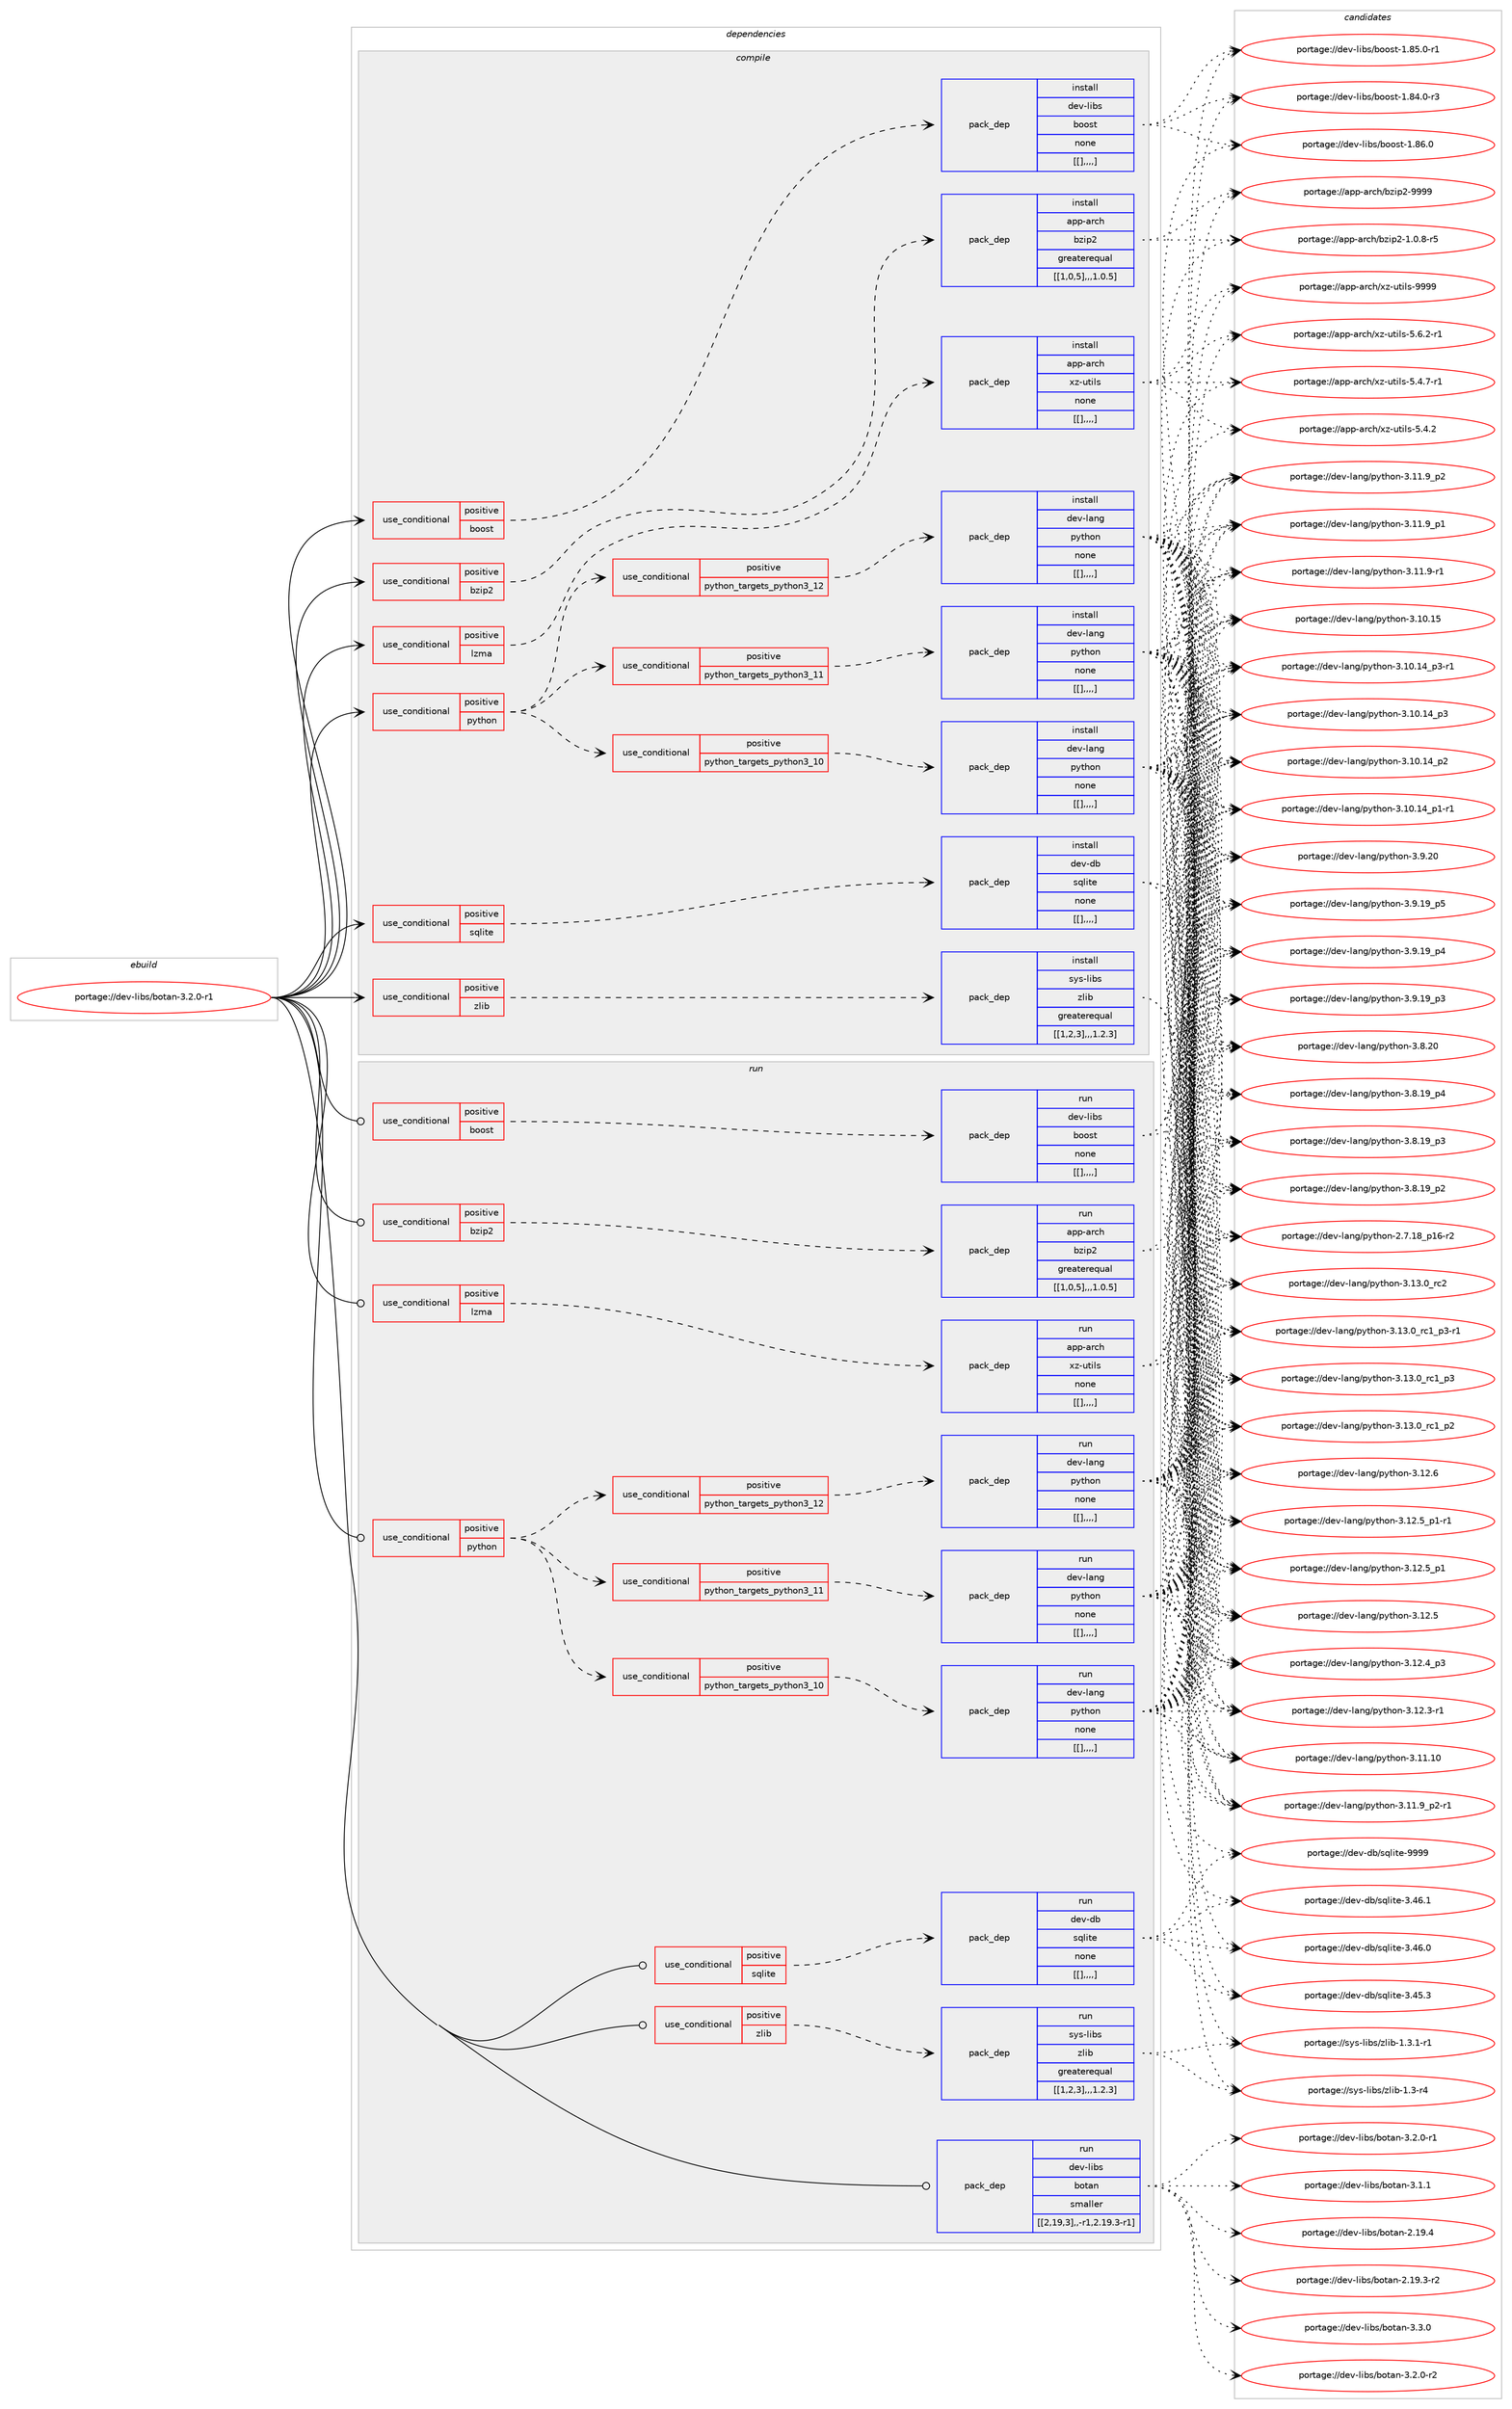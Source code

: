 digraph prolog {

# *************
# Graph options
# *************

newrank=true;
concentrate=true;
compound=true;
graph [rankdir=LR,fontname=Helvetica,fontsize=10,ranksep=1.5];#, ranksep=2.5, nodesep=0.2];
edge  [arrowhead=vee];
node  [fontname=Helvetica,fontsize=10];

# **********
# The ebuild
# **********

subgraph cluster_leftcol {
color=gray;
label=<<i>ebuild</i>>;
id [label="portage://dev-libs/botan-3.2.0-r1", color=red, width=4, href="../dev-libs/botan-3.2.0-r1.svg"];
}

# ****************
# The dependencies
# ****************

subgraph cluster_midcol {
color=gray;
label=<<i>dependencies</i>>;
subgraph cluster_compile {
fillcolor="#eeeeee";
style=filled;
label=<<i>compile</i>>;
subgraph cond26205 {
dependency107376 [label=<<TABLE BORDER="0" CELLBORDER="1" CELLSPACING="0" CELLPADDING="4"><TR><TD ROWSPAN="3" CELLPADDING="10">use_conditional</TD></TR><TR><TD>positive</TD></TR><TR><TD>boost</TD></TR></TABLE>>, shape=none, color=red];
subgraph pack80050 {
dependency107377 [label=<<TABLE BORDER="0" CELLBORDER="1" CELLSPACING="0" CELLPADDING="4" WIDTH="220"><TR><TD ROWSPAN="6" CELLPADDING="30">pack_dep</TD></TR><TR><TD WIDTH="110">install</TD></TR><TR><TD>dev-libs</TD></TR><TR><TD>boost</TD></TR><TR><TD>none</TD></TR><TR><TD>[[],,,,]</TD></TR></TABLE>>, shape=none, color=blue];
}
dependency107376:e -> dependency107377:w [weight=20,style="dashed",arrowhead="vee"];
}
id:e -> dependency107376:w [weight=20,style="solid",arrowhead="vee"];
subgraph cond26206 {
dependency107378 [label=<<TABLE BORDER="0" CELLBORDER="1" CELLSPACING="0" CELLPADDING="4"><TR><TD ROWSPAN="3" CELLPADDING="10">use_conditional</TD></TR><TR><TD>positive</TD></TR><TR><TD>bzip2</TD></TR></TABLE>>, shape=none, color=red];
subgraph pack80051 {
dependency107379 [label=<<TABLE BORDER="0" CELLBORDER="1" CELLSPACING="0" CELLPADDING="4" WIDTH="220"><TR><TD ROWSPAN="6" CELLPADDING="30">pack_dep</TD></TR><TR><TD WIDTH="110">install</TD></TR><TR><TD>app-arch</TD></TR><TR><TD>bzip2</TD></TR><TR><TD>greaterequal</TD></TR><TR><TD>[[1,0,5],,,1.0.5]</TD></TR></TABLE>>, shape=none, color=blue];
}
dependency107378:e -> dependency107379:w [weight=20,style="dashed",arrowhead="vee"];
}
id:e -> dependency107378:w [weight=20,style="solid",arrowhead="vee"];
subgraph cond26207 {
dependency107380 [label=<<TABLE BORDER="0" CELLBORDER="1" CELLSPACING="0" CELLPADDING="4"><TR><TD ROWSPAN="3" CELLPADDING="10">use_conditional</TD></TR><TR><TD>positive</TD></TR><TR><TD>lzma</TD></TR></TABLE>>, shape=none, color=red];
subgraph pack80052 {
dependency107381 [label=<<TABLE BORDER="0" CELLBORDER="1" CELLSPACING="0" CELLPADDING="4" WIDTH="220"><TR><TD ROWSPAN="6" CELLPADDING="30">pack_dep</TD></TR><TR><TD WIDTH="110">install</TD></TR><TR><TD>app-arch</TD></TR><TR><TD>xz-utils</TD></TR><TR><TD>none</TD></TR><TR><TD>[[],,,,]</TD></TR></TABLE>>, shape=none, color=blue];
}
dependency107380:e -> dependency107381:w [weight=20,style="dashed",arrowhead="vee"];
}
id:e -> dependency107380:w [weight=20,style="solid",arrowhead="vee"];
subgraph cond26208 {
dependency107382 [label=<<TABLE BORDER="0" CELLBORDER="1" CELLSPACING="0" CELLPADDING="4"><TR><TD ROWSPAN="3" CELLPADDING="10">use_conditional</TD></TR><TR><TD>positive</TD></TR><TR><TD>python</TD></TR></TABLE>>, shape=none, color=red];
subgraph cond26209 {
dependency107383 [label=<<TABLE BORDER="0" CELLBORDER="1" CELLSPACING="0" CELLPADDING="4"><TR><TD ROWSPAN="3" CELLPADDING="10">use_conditional</TD></TR><TR><TD>positive</TD></TR><TR><TD>python_targets_python3_10</TD></TR></TABLE>>, shape=none, color=red];
subgraph pack80053 {
dependency107384 [label=<<TABLE BORDER="0" CELLBORDER="1" CELLSPACING="0" CELLPADDING="4" WIDTH="220"><TR><TD ROWSPAN="6" CELLPADDING="30">pack_dep</TD></TR><TR><TD WIDTH="110">install</TD></TR><TR><TD>dev-lang</TD></TR><TR><TD>python</TD></TR><TR><TD>none</TD></TR><TR><TD>[[],,,,]</TD></TR></TABLE>>, shape=none, color=blue];
}
dependency107383:e -> dependency107384:w [weight=20,style="dashed",arrowhead="vee"];
}
dependency107382:e -> dependency107383:w [weight=20,style="dashed",arrowhead="vee"];
subgraph cond26210 {
dependency107385 [label=<<TABLE BORDER="0" CELLBORDER="1" CELLSPACING="0" CELLPADDING="4"><TR><TD ROWSPAN="3" CELLPADDING="10">use_conditional</TD></TR><TR><TD>positive</TD></TR><TR><TD>python_targets_python3_11</TD></TR></TABLE>>, shape=none, color=red];
subgraph pack80054 {
dependency107386 [label=<<TABLE BORDER="0" CELLBORDER="1" CELLSPACING="0" CELLPADDING="4" WIDTH="220"><TR><TD ROWSPAN="6" CELLPADDING="30">pack_dep</TD></TR><TR><TD WIDTH="110">install</TD></TR><TR><TD>dev-lang</TD></TR><TR><TD>python</TD></TR><TR><TD>none</TD></TR><TR><TD>[[],,,,]</TD></TR></TABLE>>, shape=none, color=blue];
}
dependency107385:e -> dependency107386:w [weight=20,style="dashed",arrowhead="vee"];
}
dependency107382:e -> dependency107385:w [weight=20,style="dashed",arrowhead="vee"];
subgraph cond26211 {
dependency107387 [label=<<TABLE BORDER="0" CELLBORDER="1" CELLSPACING="0" CELLPADDING="4"><TR><TD ROWSPAN="3" CELLPADDING="10">use_conditional</TD></TR><TR><TD>positive</TD></TR><TR><TD>python_targets_python3_12</TD></TR></TABLE>>, shape=none, color=red];
subgraph pack80055 {
dependency107388 [label=<<TABLE BORDER="0" CELLBORDER="1" CELLSPACING="0" CELLPADDING="4" WIDTH="220"><TR><TD ROWSPAN="6" CELLPADDING="30">pack_dep</TD></TR><TR><TD WIDTH="110">install</TD></TR><TR><TD>dev-lang</TD></TR><TR><TD>python</TD></TR><TR><TD>none</TD></TR><TR><TD>[[],,,,]</TD></TR></TABLE>>, shape=none, color=blue];
}
dependency107387:e -> dependency107388:w [weight=20,style="dashed",arrowhead="vee"];
}
dependency107382:e -> dependency107387:w [weight=20,style="dashed",arrowhead="vee"];
}
id:e -> dependency107382:w [weight=20,style="solid",arrowhead="vee"];
subgraph cond26212 {
dependency107389 [label=<<TABLE BORDER="0" CELLBORDER="1" CELLSPACING="0" CELLPADDING="4"><TR><TD ROWSPAN="3" CELLPADDING="10">use_conditional</TD></TR><TR><TD>positive</TD></TR><TR><TD>sqlite</TD></TR></TABLE>>, shape=none, color=red];
subgraph pack80056 {
dependency107390 [label=<<TABLE BORDER="0" CELLBORDER="1" CELLSPACING="0" CELLPADDING="4" WIDTH="220"><TR><TD ROWSPAN="6" CELLPADDING="30">pack_dep</TD></TR><TR><TD WIDTH="110">install</TD></TR><TR><TD>dev-db</TD></TR><TR><TD>sqlite</TD></TR><TR><TD>none</TD></TR><TR><TD>[[],,,,]</TD></TR></TABLE>>, shape=none, color=blue];
}
dependency107389:e -> dependency107390:w [weight=20,style="dashed",arrowhead="vee"];
}
id:e -> dependency107389:w [weight=20,style="solid",arrowhead="vee"];
subgraph cond26213 {
dependency107391 [label=<<TABLE BORDER="0" CELLBORDER="1" CELLSPACING="0" CELLPADDING="4"><TR><TD ROWSPAN="3" CELLPADDING="10">use_conditional</TD></TR><TR><TD>positive</TD></TR><TR><TD>zlib</TD></TR></TABLE>>, shape=none, color=red];
subgraph pack80057 {
dependency107392 [label=<<TABLE BORDER="0" CELLBORDER="1" CELLSPACING="0" CELLPADDING="4" WIDTH="220"><TR><TD ROWSPAN="6" CELLPADDING="30">pack_dep</TD></TR><TR><TD WIDTH="110">install</TD></TR><TR><TD>sys-libs</TD></TR><TR><TD>zlib</TD></TR><TR><TD>greaterequal</TD></TR><TR><TD>[[1,2,3],,,1.2.3]</TD></TR></TABLE>>, shape=none, color=blue];
}
dependency107391:e -> dependency107392:w [weight=20,style="dashed",arrowhead="vee"];
}
id:e -> dependency107391:w [weight=20,style="solid",arrowhead="vee"];
}
subgraph cluster_compileandrun {
fillcolor="#eeeeee";
style=filled;
label=<<i>compile and run</i>>;
}
subgraph cluster_run {
fillcolor="#eeeeee";
style=filled;
label=<<i>run</i>>;
subgraph cond26214 {
dependency107393 [label=<<TABLE BORDER="0" CELLBORDER="1" CELLSPACING="0" CELLPADDING="4"><TR><TD ROWSPAN="3" CELLPADDING="10">use_conditional</TD></TR><TR><TD>positive</TD></TR><TR><TD>boost</TD></TR></TABLE>>, shape=none, color=red];
subgraph pack80058 {
dependency107394 [label=<<TABLE BORDER="0" CELLBORDER="1" CELLSPACING="0" CELLPADDING="4" WIDTH="220"><TR><TD ROWSPAN="6" CELLPADDING="30">pack_dep</TD></TR><TR><TD WIDTH="110">run</TD></TR><TR><TD>dev-libs</TD></TR><TR><TD>boost</TD></TR><TR><TD>none</TD></TR><TR><TD>[[],,,,]</TD></TR></TABLE>>, shape=none, color=blue];
}
dependency107393:e -> dependency107394:w [weight=20,style="dashed",arrowhead="vee"];
}
id:e -> dependency107393:w [weight=20,style="solid",arrowhead="odot"];
subgraph cond26215 {
dependency107395 [label=<<TABLE BORDER="0" CELLBORDER="1" CELLSPACING="0" CELLPADDING="4"><TR><TD ROWSPAN="3" CELLPADDING="10">use_conditional</TD></TR><TR><TD>positive</TD></TR><TR><TD>bzip2</TD></TR></TABLE>>, shape=none, color=red];
subgraph pack80059 {
dependency107396 [label=<<TABLE BORDER="0" CELLBORDER="1" CELLSPACING="0" CELLPADDING="4" WIDTH="220"><TR><TD ROWSPAN="6" CELLPADDING="30">pack_dep</TD></TR><TR><TD WIDTH="110">run</TD></TR><TR><TD>app-arch</TD></TR><TR><TD>bzip2</TD></TR><TR><TD>greaterequal</TD></TR><TR><TD>[[1,0,5],,,1.0.5]</TD></TR></TABLE>>, shape=none, color=blue];
}
dependency107395:e -> dependency107396:w [weight=20,style="dashed",arrowhead="vee"];
}
id:e -> dependency107395:w [weight=20,style="solid",arrowhead="odot"];
subgraph cond26216 {
dependency107397 [label=<<TABLE BORDER="0" CELLBORDER="1" CELLSPACING="0" CELLPADDING="4"><TR><TD ROWSPAN="3" CELLPADDING="10">use_conditional</TD></TR><TR><TD>positive</TD></TR><TR><TD>lzma</TD></TR></TABLE>>, shape=none, color=red];
subgraph pack80060 {
dependency107398 [label=<<TABLE BORDER="0" CELLBORDER="1" CELLSPACING="0" CELLPADDING="4" WIDTH="220"><TR><TD ROWSPAN="6" CELLPADDING="30">pack_dep</TD></TR><TR><TD WIDTH="110">run</TD></TR><TR><TD>app-arch</TD></TR><TR><TD>xz-utils</TD></TR><TR><TD>none</TD></TR><TR><TD>[[],,,,]</TD></TR></TABLE>>, shape=none, color=blue];
}
dependency107397:e -> dependency107398:w [weight=20,style="dashed",arrowhead="vee"];
}
id:e -> dependency107397:w [weight=20,style="solid",arrowhead="odot"];
subgraph cond26217 {
dependency107399 [label=<<TABLE BORDER="0" CELLBORDER="1" CELLSPACING="0" CELLPADDING="4"><TR><TD ROWSPAN="3" CELLPADDING="10">use_conditional</TD></TR><TR><TD>positive</TD></TR><TR><TD>python</TD></TR></TABLE>>, shape=none, color=red];
subgraph cond26218 {
dependency107400 [label=<<TABLE BORDER="0" CELLBORDER="1" CELLSPACING="0" CELLPADDING="4"><TR><TD ROWSPAN="3" CELLPADDING="10">use_conditional</TD></TR><TR><TD>positive</TD></TR><TR><TD>python_targets_python3_10</TD></TR></TABLE>>, shape=none, color=red];
subgraph pack80061 {
dependency107401 [label=<<TABLE BORDER="0" CELLBORDER="1" CELLSPACING="0" CELLPADDING="4" WIDTH="220"><TR><TD ROWSPAN="6" CELLPADDING="30">pack_dep</TD></TR><TR><TD WIDTH="110">run</TD></TR><TR><TD>dev-lang</TD></TR><TR><TD>python</TD></TR><TR><TD>none</TD></TR><TR><TD>[[],,,,]</TD></TR></TABLE>>, shape=none, color=blue];
}
dependency107400:e -> dependency107401:w [weight=20,style="dashed",arrowhead="vee"];
}
dependency107399:e -> dependency107400:w [weight=20,style="dashed",arrowhead="vee"];
subgraph cond26219 {
dependency107402 [label=<<TABLE BORDER="0" CELLBORDER="1" CELLSPACING="0" CELLPADDING="4"><TR><TD ROWSPAN="3" CELLPADDING="10">use_conditional</TD></TR><TR><TD>positive</TD></TR><TR><TD>python_targets_python3_11</TD></TR></TABLE>>, shape=none, color=red];
subgraph pack80062 {
dependency107403 [label=<<TABLE BORDER="0" CELLBORDER="1" CELLSPACING="0" CELLPADDING="4" WIDTH="220"><TR><TD ROWSPAN="6" CELLPADDING="30">pack_dep</TD></TR><TR><TD WIDTH="110">run</TD></TR><TR><TD>dev-lang</TD></TR><TR><TD>python</TD></TR><TR><TD>none</TD></TR><TR><TD>[[],,,,]</TD></TR></TABLE>>, shape=none, color=blue];
}
dependency107402:e -> dependency107403:w [weight=20,style="dashed",arrowhead="vee"];
}
dependency107399:e -> dependency107402:w [weight=20,style="dashed",arrowhead="vee"];
subgraph cond26220 {
dependency107404 [label=<<TABLE BORDER="0" CELLBORDER="1" CELLSPACING="0" CELLPADDING="4"><TR><TD ROWSPAN="3" CELLPADDING="10">use_conditional</TD></TR><TR><TD>positive</TD></TR><TR><TD>python_targets_python3_12</TD></TR></TABLE>>, shape=none, color=red];
subgraph pack80063 {
dependency107405 [label=<<TABLE BORDER="0" CELLBORDER="1" CELLSPACING="0" CELLPADDING="4" WIDTH="220"><TR><TD ROWSPAN="6" CELLPADDING="30">pack_dep</TD></TR><TR><TD WIDTH="110">run</TD></TR><TR><TD>dev-lang</TD></TR><TR><TD>python</TD></TR><TR><TD>none</TD></TR><TR><TD>[[],,,,]</TD></TR></TABLE>>, shape=none, color=blue];
}
dependency107404:e -> dependency107405:w [weight=20,style="dashed",arrowhead="vee"];
}
dependency107399:e -> dependency107404:w [weight=20,style="dashed",arrowhead="vee"];
}
id:e -> dependency107399:w [weight=20,style="solid",arrowhead="odot"];
subgraph cond26221 {
dependency107406 [label=<<TABLE BORDER="0" CELLBORDER="1" CELLSPACING="0" CELLPADDING="4"><TR><TD ROWSPAN="3" CELLPADDING="10">use_conditional</TD></TR><TR><TD>positive</TD></TR><TR><TD>sqlite</TD></TR></TABLE>>, shape=none, color=red];
subgraph pack80064 {
dependency107407 [label=<<TABLE BORDER="0" CELLBORDER="1" CELLSPACING="0" CELLPADDING="4" WIDTH="220"><TR><TD ROWSPAN="6" CELLPADDING="30">pack_dep</TD></TR><TR><TD WIDTH="110">run</TD></TR><TR><TD>dev-db</TD></TR><TR><TD>sqlite</TD></TR><TR><TD>none</TD></TR><TR><TD>[[],,,,]</TD></TR></TABLE>>, shape=none, color=blue];
}
dependency107406:e -> dependency107407:w [weight=20,style="dashed",arrowhead="vee"];
}
id:e -> dependency107406:w [weight=20,style="solid",arrowhead="odot"];
subgraph cond26222 {
dependency107408 [label=<<TABLE BORDER="0" CELLBORDER="1" CELLSPACING="0" CELLPADDING="4"><TR><TD ROWSPAN="3" CELLPADDING="10">use_conditional</TD></TR><TR><TD>positive</TD></TR><TR><TD>zlib</TD></TR></TABLE>>, shape=none, color=red];
subgraph pack80065 {
dependency107409 [label=<<TABLE BORDER="0" CELLBORDER="1" CELLSPACING="0" CELLPADDING="4" WIDTH="220"><TR><TD ROWSPAN="6" CELLPADDING="30">pack_dep</TD></TR><TR><TD WIDTH="110">run</TD></TR><TR><TD>sys-libs</TD></TR><TR><TD>zlib</TD></TR><TR><TD>greaterequal</TD></TR><TR><TD>[[1,2,3],,,1.2.3]</TD></TR></TABLE>>, shape=none, color=blue];
}
dependency107408:e -> dependency107409:w [weight=20,style="dashed",arrowhead="vee"];
}
id:e -> dependency107408:w [weight=20,style="solid",arrowhead="odot"];
subgraph pack80066 {
dependency107410 [label=<<TABLE BORDER="0" CELLBORDER="1" CELLSPACING="0" CELLPADDING="4" WIDTH="220"><TR><TD ROWSPAN="6" CELLPADDING="30">pack_dep</TD></TR><TR><TD WIDTH="110">run</TD></TR><TR><TD>dev-libs</TD></TR><TR><TD>botan</TD></TR><TR><TD>smaller</TD></TR><TR><TD>[[2,19,3],,-r1,2.19.3-r1]</TD></TR></TABLE>>, shape=none, color=blue];
}
id:e -> dependency107410:w [weight=20,style="solid",arrowhead="odot"];
}
}

# **************
# The candidates
# **************

subgraph cluster_choices {
rank=same;
color=gray;
label=<<i>candidates</i>>;

subgraph choice80050 {
color=black;
nodesep=1;
choice1001011184510810598115479811111111511645494656544648 [label="portage://dev-libs/boost-1.86.0", color=red, width=4,href="../dev-libs/boost-1.86.0.svg"];
choice10010111845108105981154798111111115116454946565346484511449 [label="portage://dev-libs/boost-1.85.0-r1", color=red, width=4,href="../dev-libs/boost-1.85.0-r1.svg"];
choice10010111845108105981154798111111115116454946565246484511451 [label="portage://dev-libs/boost-1.84.0-r3", color=red, width=4,href="../dev-libs/boost-1.84.0-r3.svg"];
dependency107377:e -> choice1001011184510810598115479811111111511645494656544648:w [style=dotted,weight="100"];
dependency107377:e -> choice10010111845108105981154798111111115116454946565346484511449:w [style=dotted,weight="100"];
dependency107377:e -> choice10010111845108105981154798111111115116454946565246484511451:w [style=dotted,weight="100"];
}
subgraph choice80051 {
color=black;
nodesep=1;
choice971121124597114991044798122105112504557575757 [label="portage://app-arch/bzip2-9999", color=red, width=4,href="../app-arch/bzip2-9999.svg"];
choice971121124597114991044798122105112504549464846564511453 [label="portage://app-arch/bzip2-1.0.8-r5", color=red, width=4,href="../app-arch/bzip2-1.0.8-r5.svg"];
dependency107379:e -> choice971121124597114991044798122105112504557575757:w [style=dotted,weight="100"];
dependency107379:e -> choice971121124597114991044798122105112504549464846564511453:w [style=dotted,weight="100"];
}
subgraph choice80052 {
color=black;
nodesep=1;
choice9711211245971149910447120122451171161051081154557575757 [label="portage://app-arch/xz-utils-9999", color=red, width=4,href="../app-arch/xz-utils-9999.svg"];
choice9711211245971149910447120122451171161051081154553465446504511449 [label="portage://app-arch/xz-utils-5.6.2-r1", color=red, width=4,href="../app-arch/xz-utils-5.6.2-r1.svg"];
choice9711211245971149910447120122451171161051081154553465246554511449 [label="portage://app-arch/xz-utils-5.4.7-r1", color=red, width=4,href="../app-arch/xz-utils-5.4.7-r1.svg"];
choice971121124597114991044712012245117116105108115455346524650 [label="portage://app-arch/xz-utils-5.4.2", color=red, width=4,href="../app-arch/xz-utils-5.4.2.svg"];
dependency107381:e -> choice9711211245971149910447120122451171161051081154557575757:w [style=dotted,weight="100"];
dependency107381:e -> choice9711211245971149910447120122451171161051081154553465446504511449:w [style=dotted,weight="100"];
dependency107381:e -> choice9711211245971149910447120122451171161051081154553465246554511449:w [style=dotted,weight="100"];
dependency107381:e -> choice971121124597114991044712012245117116105108115455346524650:w [style=dotted,weight="100"];
}
subgraph choice80053 {
color=black;
nodesep=1;
choice10010111845108971101034711212111610411111045514649514648951149950 [label="portage://dev-lang/python-3.13.0_rc2", color=red, width=4,href="../dev-lang/python-3.13.0_rc2.svg"];
choice1001011184510897110103471121211161041111104551464951464895114994995112514511449 [label="portage://dev-lang/python-3.13.0_rc1_p3-r1", color=red, width=4,href="../dev-lang/python-3.13.0_rc1_p3-r1.svg"];
choice100101118451089711010347112121116104111110455146495146489511499499511251 [label="portage://dev-lang/python-3.13.0_rc1_p3", color=red, width=4,href="../dev-lang/python-3.13.0_rc1_p3.svg"];
choice100101118451089711010347112121116104111110455146495146489511499499511250 [label="portage://dev-lang/python-3.13.0_rc1_p2", color=red, width=4,href="../dev-lang/python-3.13.0_rc1_p2.svg"];
choice10010111845108971101034711212111610411111045514649504654 [label="portage://dev-lang/python-3.12.6", color=red, width=4,href="../dev-lang/python-3.12.6.svg"];
choice1001011184510897110103471121211161041111104551464950465395112494511449 [label="portage://dev-lang/python-3.12.5_p1-r1", color=red, width=4,href="../dev-lang/python-3.12.5_p1-r1.svg"];
choice100101118451089711010347112121116104111110455146495046539511249 [label="portage://dev-lang/python-3.12.5_p1", color=red, width=4,href="../dev-lang/python-3.12.5_p1.svg"];
choice10010111845108971101034711212111610411111045514649504653 [label="portage://dev-lang/python-3.12.5", color=red, width=4,href="../dev-lang/python-3.12.5.svg"];
choice100101118451089711010347112121116104111110455146495046529511251 [label="portage://dev-lang/python-3.12.4_p3", color=red, width=4,href="../dev-lang/python-3.12.4_p3.svg"];
choice100101118451089711010347112121116104111110455146495046514511449 [label="portage://dev-lang/python-3.12.3-r1", color=red, width=4,href="../dev-lang/python-3.12.3-r1.svg"];
choice1001011184510897110103471121211161041111104551464949464948 [label="portage://dev-lang/python-3.11.10", color=red, width=4,href="../dev-lang/python-3.11.10.svg"];
choice1001011184510897110103471121211161041111104551464949465795112504511449 [label="portage://dev-lang/python-3.11.9_p2-r1", color=red, width=4,href="../dev-lang/python-3.11.9_p2-r1.svg"];
choice100101118451089711010347112121116104111110455146494946579511250 [label="portage://dev-lang/python-3.11.9_p2", color=red, width=4,href="../dev-lang/python-3.11.9_p2.svg"];
choice100101118451089711010347112121116104111110455146494946579511249 [label="portage://dev-lang/python-3.11.9_p1", color=red, width=4,href="../dev-lang/python-3.11.9_p1.svg"];
choice100101118451089711010347112121116104111110455146494946574511449 [label="portage://dev-lang/python-3.11.9-r1", color=red, width=4,href="../dev-lang/python-3.11.9-r1.svg"];
choice1001011184510897110103471121211161041111104551464948464953 [label="portage://dev-lang/python-3.10.15", color=red, width=4,href="../dev-lang/python-3.10.15.svg"];
choice100101118451089711010347112121116104111110455146494846495295112514511449 [label="portage://dev-lang/python-3.10.14_p3-r1", color=red, width=4,href="../dev-lang/python-3.10.14_p3-r1.svg"];
choice10010111845108971101034711212111610411111045514649484649529511251 [label="portage://dev-lang/python-3.10.14_p3", color=red, width=4,href="../dev-lang/python-3.10.14_p3.svg"];
choice10010111845108971101034711212111610411111045514649484649529511250 [label="portage://dev-lang/python-3.10.14_p2", color=red, width=4,href="../dev-lang/python-3.10.14_p2.svg"];
choice100101118451089711010347112121116104111110455146494846495295112494511449 [label="portage://dev-lang/python-3.10.14_p1-r1", color=red, width=4,href="../dev-lang/python-3.10.14_p1-r1.svg"];
choice10010111845108971101034711212111610411111045514657465048 [label="portage://dev-lang/python-3.9.20", color=red, width=4,href="../dev-lang/python-3.9.20.svg"];
choice100101118451089711010347112121116104111110455146574649579511253 [label="portage://dev-lang/python-3.9.19_p5", color=red, width=4,href="../dev-lang/python-3.9.19_p5.svg"];
choice100101118451089711010347112121116104111110455146574649579511252 [label="portage://dev-lang/python-3.9.19_p4", color=red, width=4,href="../dev-lang/python-3.9.19_p4.svg"];
choice100101118451089711010347112121116104111110455146574649579511251 [label="portage://dev-lang/python-3.9.19_p3", color=red, width=4,href="../dev-lang/python-3.9.19_p3.svg"];
choice10010111845108971101034711212111610411111045514656465048 [label="portage://dev-lang/python-3.8.20", color=red, width=4,href="../dev-lang/python-3.8.20.svg"];
choice100101118451089711010347112121116104111110455146564649579511252 [label="portage://dev-lang/python-3.8.19_p4", color=red, width=4,href="../dev-lang/python-3.8.19_p4.svg"];
choice100101118451089711010347112121116104111110455146564649579511251 [label="portage://dev-lang/python-3.8.19_p3", color=red, width=4,href="../dev-lang/python-3.8.19_p3.svg"];
choice100101118451089711010347112121116104111110455146564649579511250 [label="portage://dev-lang/python-3.8.19_p2", color=red, width=4,href="../dev-lang/python-3.8.19_p2.svg"];
choice100101118451089711010347112121116104111110455046554649569511249544511450 [label="portage://dev-lang/python-2.7.18_p16-r2", color=red, width=4,href="../dev-lang/python-2.7.18_p16-r2.svg"];
dependency107384:e -> choice10010111845108971101034711212111610411111045514649514648951149950:w [style=dotted,weight="100"];
dependency107384:e -> choice1001011184510897110103471121211161041111104551464951464895114994995112514511449:w [style=dotted,weight="100"];
dependency107384:e -> choice100101118451089711010347112121116104111110455146495146489511499499511251:w [style=dotted,weight="100"];
dependency107384:e -> choice100101118451089711010347112121116104111110455146495146489511499499511250:w [style=dotted,weight="100"];
dependency107384:e -> choice10010111845108971101034711212111610411111045514649504654:w [style=dotted,weight="100"];
dependency107384:e -> choice1001011184510897110103471121211161041111104551464950465395112494511449:w [style=dotted,weight="100"];
dependency107384:e -> choice100101118451089711010347112121116104111110455146495046539511249:w [style=dotted,weight="100"];
dependency107384:e -> choice10010111845108971101034711212111610411111045514649504653:w [style=dotted,weight="100"];
dependency107384:e -> choice100101118451089711010347112121116104111110455146495046529511251:w [style=dotted,weight="100"];
dependency107384:e -> choice100101118451089711010347112121116104111110455146495046514511449:w [style=dotted,weight="100"];
dependency107384:e -> choice1001011184510897110103471121211161041111104551464949464948:w [style=dotted,weight="100"];
dependency107384:e -> choice1001011184510897110103471121211161041111104551464949465795112504511449:w [style=dotted,weight="100"];
dependency107384:e -> choice100101118451089711010347112121116104111110455146494946579511250:w [style=dotted,weight="100"];
dependency107384:e -> choice100101118451089711010347112121116104111110455146494946579511249:w [style=dotted,weight="100"];
dependency107384:e -> choice100101118451089711010347112121116104111110455146494946574511449:w [style=dotted,weight="100"];
dependency107384:e -> choice1001011184510897110103471121211161041111104551464948464953:w [style=dotted,weight="100"];
dependency107384:e -> choice100101118451089711010347112121116104111110455146494846495295112514511449:w [style=dotted,weight="100"];
dependency107384:e -> choice10010111845108971101034711212111610411111045514649484649529511251:w [style=dotted,weight="100"];
dependency107384:e -> choice10010111845108971101034711212111610411111045514649484649529511250:w [style=dotted,weight="100"];
dependency107384:e -> choice100101118451089711010347112121116104111110455146494846495295112494511449:w [style=dotted,weight="100"];
dependency107384:e -> choice10010111845108971101034711212111610411111045514657465048:w [style=dotted,weight="100"];
dependency107384:e -> choice100101118451089711010347112121116104111110455146574649579511253:w [style=dotted,weight="100"];
dependency107384:e -> choice100101118451089711010347112121116104111110455146574649579511252:w [style=dotted,weight="100"];
dependency107384:e -> choice100101118451089711010347112121116104111110455146574649579511251:w [style=dotted,weight="100"];
dependency107384:e -> choice10010111845108971101034711212111610411111045514656465048:w [style=dotted,weight="100"];
dependency107384:e -> choice100101118451089711010347112121116104111110455146564649579511252:w [style=dotted,weight="100"];
dependency107384:e -> choice100101118451089711010347112121116104111110455146564649579511251:w [style=dotted,weight="100"];
dependency107384:e -> choice100101118451089711010347112121116104111110455146564649579511250:w [style=dotted,weight="100"];
dependency107384:e -> choice100101118451089711010347112121116104111110455046554649569511249544511450:w [style=dotted,weight="100"];
}
subgraph choice80054 {
color=black;
nodesep=1;
choice10010111845108971101034711212111610411111045514649514648951149950 [label="portage://dev-lang/python-3.13.0_rc2", color=red, width=4,href="../dev-lang/python-3.13.0_rc2.svg"];
choice1001011184510897110103471121211161041111104551464951464895114994995112514511449 [label="portage://dev-lang/python-3.13.0_rc1_p3-r1", color=red, width=4,href="../dev-lang/python-3.13.0_rc1_p3-r1.svg"];
choice100101118451089711010347112121116104111110455146495146489511499499511251 [label="portage://dev-lang/python-3.13.0_rc1_p3", color=red, width=4,href="../dev-lang/python-3.13.0_rc1_p3.svg"];
choice100101118451089711010347112121116104111110455146495146489511499499511250 [label="portage://dev-lang/python-3.13.0_rc1_p2", color=red, width=4,href="../dev-lang/python-3.13.0_rc1_p2.svg"];
choice10010111845108971101034711212111610411111045514649504654 [label="portage://dev-lang/python-3.12.6", color=red, width=4,href="../dev-lang/python-3.12.6.svg"];
choice1001011184510897110103471121211161041111104551464950465395112494511449 [label="portage://dev-lang/python-3.12.5_p1-r1", color=red, width=4,href="../dev-lang/python-3.12.5_p1-r1.svg"];
choice100101118451089711010347112121116104111110455146495046539511249 [label="portage://dev-lang/python-3.12.5_p1", color=red, width=4,href="../dev-lang/python-3.12.5_p1.svg"];
choice10010111845108971101034711212111610411111045514649504653 [label="portage://dev-lang/python-3.12.5", color=red, width=4,href="../dev-lang/python-3.12.5.svg"];
choice100101118451089711010347112121116104111110455146495046529511251 [label="portage://dev-lang/python-3.12.4_p3", color=red, width=4,href="../dev-lang/python-3.12.4_p3.svg"];
choice100101118451089711010347112121116104111110455146495046514511449 [label="portage://dev-lang/python-3.12.3-r1", color=red, width=4,href="../dev-lang/python-3.12.3-r1.svg"];
choice1001011184510897110103471121211161041111104551464949464948 [label="portage://dev-lang/python-3.11.10", color=red, width=4,href="../dev-lang/python-3.11.10.svg"];
choice1001011184510897110103471121211161041111104551464949465795112504511449 [label="portage://dev-lang/python-3.11.9_p2-r1", color=red, width=4,href="../dev-lang/python-3.11.9_p2-r1.svg"];
choice100101118451089711010347112121116104111110455146494946579511250 [label="portage://dev-lang/python-3.11.9_p2", color=red, width=4,href="../dev-lang/python-3.11.9_p2.svg"];
choice100101118451089711010347112121116104111110455146494946579511249 [label="portage://dev-lang/python-3.11.9_p1", color=red, width=4,href="../dev-lang/python-3.11.9_p1.svg"];
choice100101118451089711010347112121116104111110455146494946574511449 [label="portage://dev-lang/python-3.11.9-r1", color=red, width=4,href="../dev-lang/python-3.11.9-r1.svg"];
choice1001011184510897110103471121211161041111104551464948464953 [label="portage://dev-lang/python-3.10.15", color=red, width=4,href="../dev-lang/python-3.10.15.svg"];
choice100101118451089711010347112121116104111110455146494846495295112514511449 [label="portage://dev-lang/python-3.10.14_p3-r1", color=red, width=4,href="../dev-lang/python-3.10.14_p3-r1.svg"];
choice10010111845108971101034711212111610411111045514649484649529511251 [label="portage://dev-lang/python-3.10.14_p3", color=red, width=4,href="../dev-lang/python-3.10.14_p3.svg"];
choice10010111845108971101034711212111610411111045514649484649529511250 [label="portage://dev-lang/python-3.10.14_p2", color=red, width=4,href="../dev-lang/python-3.10.14_p2.svg"];
choice100101118451089711010347112121116104111110455146494846495295112494511449 [label="portage://dev-lang/python-3.10.14_p1-r1", color=red, width=4,href="../dev-lang/python-3.10.14_p1-r1.svg"];
choice10010111845108971101034711212111610411111045514657465048 [label="portage://dev-lang/python-3.9.20", color=red, width=4,href="../dev-lang/python-3.9.20.svg"];
choice100101118451089711010347112121116104111110455146574649579511253 [label="portage://dev-lang/python-3.9.19_p5", color=red, width=4,href="../dev-lang/python-3.9.19_p5.svg"];
choice100101118451089711010347112121116104111110455146574649579511252 [label="portage://dev-lang/python-3.9.19_p4", color=red, width=4,href="../dev-lang/python-3.9.19_p4.svg"];
choice100101118451089711010347112121116104111110455146574649579511251 [label="portage://dev-lang/python-3.9.19_p3", color=red, width=4,href="../dev-lang/python-3.9.19_p3.svg"];
choice10010111845108971101034711212111610411111045514656465048 [label="portage://dev-lang/python-3.8.20", color=red, width=4,href="../dev-lang/python-3.8.20.svg"];
choice100101118451089711010347112121116104111110455146564649579511252 [label="portage://dev-lang/python-3.8.19_p4", color=red, width=4,href="../dev-lang/python-3.8.19_p4.svg"];
choice100101118451089711010347112121116104111110455146564649579511251 [label="portage://dev-lang/python-3.8.19_p3", color=red, width=4,href="../dev-lang/python-3.8.19_p3.svg"];
choice100101118451089711010347112121116104111110455146564649579511250 [label="portage://dev-lang/python-3.8.19_p2", color=red, width=4,href="../dev-lang/python-3.8.19_p2.svg"];
choice100101118451089711010347112121116104111110455046554649569511249544511450 [label="portage://dev-lang/python-2.7.18_p16-r2", color=red, width=4,href="../dev-lang/python-2.7.18_p16-r2.svg"];
dependency107386:e -> choice10010111845108971101034711212111610411111045514649514648951149950:w [style=dotted,weight="100"];
dependency107386:e -> choice1001011184510897110103471121211161041111104551464951464895114994995112514511449:w [style=dotted,weight="100"];
dependency107386:e -> choice100101118451089711010347112121116104111110455146495146489511499499511251:w [style=dotted,weight="100"];
dependency107386:e -> choice100101118451089711010347112121116104111110455146495146489511499499511250:w [style=dotted,weight="100"];
dependency107386:e -> choice10010111845108971101034711212111610411111045514649504654:w [style=dotted,weight="100"];
dependency107386:e -> choice1001011184510897110103471121211161041111104551464950465395112494511449:w [style=dotted,weight="100"];
dependency107386:e -> choice100101118451089711010347112121116104111110455146495046539511249:w [style=dotted,weight="100"];
dependency107386:e -> choice10010111845108971101034711212111610411111045514649504653:w [style=dotted,weight="100"];
dependency107386:e -> choice100101118451089711010347112121116104111110455146495046529511251:w [style=dotted,weight="100"];
dependency107386:e -> choice100101118451089711010347112121116104111110455146495046514511449:w [style=dotted,weight="100"];
dependency107386:e -> choice1001011184510897110103471121211161041111104551464949464948:w [style=dotted,weight="100"];
dependency107386:e -> choice1001011184510897110103471121211161041111104551464949465795112504511449:w [style=dotted,weight="100"];
dependency107386:e -> choice100101118451089711010347112121116104111110455146494946579511250:w [style=dotted,weight="100"];
dependency107386:e -> choice100101118451089711010347112121116104111110455146494946579511249:w [style=dotted,weight="100"];
dependency107386:e -> choice100101118451089711010347112121116104111110455146494946574511449:w [style=dotted,weight="100"];
dependency107386:e -> choice1001011184510897110103471121211161041111104551464948464953:w [style=dotted,weight="100"];
dependency107386:e -> choice100101118451089711010347112121116104111110455146494846495295112514511449:w [style=dotted,weight="100"];
dependency107386:e -> choice10010111845108971101034711212111610411111045514649484649529511251:w [style=dotted,weight="100"];
dependency107386:e -> choice10010111845108971101034711212111610411111045514649484649529511250:w [style=dotted,weight="100"];
dependency107386:e -> choice100101118451089711010347112121116104111110455146494846495295112494511449:w [style=dotted,weight="100"];
dependency107386:e -> choice10010111845108971101034711212111610411111045514657465048:w [style=dotted,weight="100"];
dependency107386:e -> choice100101118451089711010347112121116104111110455146574649579511253:w [style=dotted,weight="100"];
dependency107386:e -> choice100101118451089711010347112121116104111110455146574649579511252:w [style=dotted,weight="100"];
dependency107386:e -> choice100101118451089711010347112121116104111110455146574649579511251:w [style=dotted,weight="100"];
dependency107386:e -> choice10010111845108971101034711212111610411111045514656465048:w [style=dotted,weight="100"];
dependency107386:e -> choice100101118451089711010347112121116104111110455146564649579511252:w [style=dotted,weight="100"];
dependency107386:e -> choice100101118451089711010347112121116104111110455146564649579511251:w [style=dotted,weight="100"];
dependency107386:e -> choice100101118451089711010347112121116104111110455146564649579511250:w [style=dotted,weight="100"];
dependency107386:e -> choice100101118451089711010347112121116104111110455046554649569511249544511450:w [style=dotted,weight="100"];
}
subgraph choice80055 {
color=black;
nodesep=1;
choice10010111845108971101034711212111610411111045514649514648951149950 [label="portage://dev-lang/python-3.13.0_rc2", color=red, width=4,href="../dev-lang/python-3.13.0_rc2.svg"];
choice1001011184510897110103471121211161041111104551464951464895114994995112514511449 [label="portage://dev-lang/python-3.13.0_rc1_p3-r1", color=red, width=4,href="../dev-lang/python-3.13.0_rc1_p3-r1.svg"];
choice100101118451089711010347112121116104111110455146495146489511499499511251 [label="portage://dev-lang/python-3.13.0_rc1_p3", color=red, width=4,href="../dev-lang/python-3.13.0_rc1_p3.svg"];
choice100101118451089711010347112121116104111110455146495146489511499499511250 [label="portage://dev-lang/python-3.13.0_rc1_p2", color=red, width=4,href="../dev-lang/python-3.13.0_rc1_p2.svg"];
choice10010111845108971101034711212111610411111045514649504654 [label="portage://dev-lang/python-3.12.6", color=red, width=4,href="../dev-lang/python-3.12.6.svg"];
choice1001011184510897110103471121211161041111104551464950465395112494511449 [label="portage://dev-lang/python-3.12.5_p1-r1", color=red, width=4,href="../dev-lang/python-3.12.5_p1-r1.svg"];
choice100101118451089711010347112121116104111110455146495046539511249 [label="portage://dev-lang/python-3.12.5_p1", color=red, width=4,href="../dev-lang/python-3.12.5_p1.svg"];
choice10010111845108971101034711212111610411111045514649504653 [label="portage://dev-lang/python-3.12.5", color=red, width=4,href="../dev-lang/python-3.12.5.svg"];
choice100101118451089711010347112121116104111110455146495046529511251 [label="portage://dev-lang/python-3.12.4_p3", color=red, width=4,href="../dev-lang/python-3.12.4_p3.svg"];
choice100101118451089711010347112121116104111110455146495046514511449 [label="portage://dev-lang/python-3.12.3-r1", color=red, width=4,href="../dev-lang/python-3.12.3-r1.svg"];
choice1001011184510897110103471121211161041111104551464949464948 [label="portage://dev-lang/python-3.11.10", color=red, width=4,href="../dev-lang/python-3.11.10.svg"];
choice1001011184510897110103471121211161041111104551464949465795112504511449 [label="portage://dev-lang/python-3.11.9_p2-r1", color=red, width=4,href="../dev-lang/python-3.11.9_p2-r1.svg"];
choice100101118451089711010347112121116104111110455146494946579511250 [label="portage://dev-lang/python-3.11.9_p2", color=red, width=4,href="../dev-lang/python-3.11.9_p2.svg"];
choice100101118451089711010347112121116104111110455146494946579511249 [label="portage://dev-lang/python-3.11.9_p1", color=red, width=4,href="../dev-lang/python-3.11.9_p1.svg"];
choice100101118451089711010347112121116104111110455146494946574511449 [label="portage://dev-lang/python-3.11.9-r1", color=red, width=4,href="../dev-lang/python-3.11.9-r1.svg"];
choice1001011184510897110103471121211161041111104551464948464953 [label="portage://dev-lang/python-3.10.15", color=red, width=4,href="../dev-lang/python-3.10.15.svg"];
choice100101118451089711010347112121116104111110455146494846495295112514511449 [label="portage://dev-lang/python-3.10.14_p3-r1", color=red, width=4,href="../dev-lang/python-3.10.14_p3-r1.svg"];
choice10010111845108971101034711212111610411111045514649484649529511251 [label="portage://dev-lang/python-3.10.14_p3", color=red, width=4,href="../dev-lang/python-3.10.14_p3.svg"];
choice10010111845108971101034711212111610411111045514649484649529511250 [label="portage://dev-lang/python-3.10.14_p2", color=red, width=4,href="../dev-lang/python-3.10.14_p2.svg"];
choice100101118451089711010347112121116104111110455146494846495295112494511449 [label="portage://dev-lang/python-3.10.14_p1-r1", color=red, width=4,href="../dev-lang/python-3.10.14_p1-r1.svg"];
choice10010111845108971101034711212111610411111045514657465048 [label="portage://dev-lang/python-3.9.20", color=red, width=4,href="../dev-lang/python-3.9.20.svg"];
choice100101118451089711010347112121116104111110455146574649579511253 [label="portage://dev-lang/python-3.9.19_p5", color=red, width=4,href="../dev-lang/python-3.9.19_p5.svg"];
choice100101118451089711010347112121116104111110455146574649579511252 [label="portage://dev-lang/python-3.9.19_p4", color=red, width=4,href="../dev-lang/python-3.9.19_p4.svg"];
choice100101118451089711010347112121116104111110455146574649579511251 [label="portage://dev-lang/python-3.9.19_p3", color=red, width=4,href="../dev-lang/python-3.9.19_p3.svg"];
choice10010111845108971101034711212111610411111045514656465048 [label="portage://dev-lang/python-3.8.20", color=red, width=4,href="../dev-lang/python-3.8.20.svg"];
choice100101118451089711010347112121116104111110455146564649579511252 [label="portage://dev-lang/python-3.8.19_p4", color=red, width=4,href="../dev-lang/python-3.8.19_p4.svg"];
choice100101118451089711010347112121116104111110455146564649579511251 [label="portage://dev-lang/python-3.8.19_p3", color=red, width=4,href="../dev-lang/python-3.8.19_p3.svg"];
choice100101118451089711010347112121116104111110455146564649579511250 [label="portage://dev-lang/python-3.8.19_p2", color=red, width=4,href="../dev-lang/python-3.8.19_p2.svg"];
choice100101118451089711010347112121116104111110455046554649569511249544511450 [label="portage://dev-lang/python-2.7.18_p16-r2", color=red, width=4,href="../dev-lang/python-2.7.18_p16-r2.svg"];
dependency107388:e -> choice10010111845108971101034711212111610411111045514649514648951149950:w [style=dotted,weight="100"];
dependency107388:e -> choice1001011184510897110103471121211161041111104551464951464895114994995112514511449:w [style=dotted,weight="100"];
dependency107388:e -> choice100101118451089711010347112121116104111110455146495146489511499499511251:w [style=dotted,weight="100"];
dependency107388:e -> choice100101118451089711010347112121116104111110455146495146489511499499511250:w [style=dotted,weight="100"];
dependency107388:e -> choice10010111845108971101034711212111610411111045514649504654:w [style=dotted,weight="100"];
dependency107388:e -> choice1001011184510897110103471121211161041111104551464950465395112494511449:w [style=dotted,weight="100"];
dependency107388:e -> choice100101118451089711010347112121116104111110455146495046539511249:w [style=dotted,weight="100"];
dependency107388:e -> choice10010111845108971101034711212111610411111045514649504653:w [style=dotted,weight="100"];
dependency107388:e -> choice100101118451089711010347112121116104111110455146495046529511251:w [style=dotted,weight="100"];
dependency107388:e -> choice100101118451089711010347112121116104111110455146495046514511449:w [style=dotted,weight="100"];
dependency107388:e -> choice1001011184510897110103471121211161041111104551464949464948:w [style=dotted,weight="100"];
dependency107388:e -> choice1001011184510897110103471121211161041111104551464949465795112504511449:w [style=dotted,weight="100"];
dependency107388:e -> choice100101118451089711010347112121116104111110455146494946579511250:w [style=dotted,weight="100"];
dependency107388:e -> choice100101118451089711010347112121116104111110455146494946579511249:w [style=dotted,weight="100"];
dependency107388:e -> choice100101118451089711010347112121116104111110455146494946574511449:w [style=dotted,weight="100"];
dependency107388:e -> choice1001011184510897110103471121211161041111104551464948464953:w [style=dotted,weight="100"];
dependency107388:e -> choice100101118451089711010347112121116104111110455146494846495295112514511449:w [style=dotted,weight="100"];
dependency107388:e -> choice10010111845108971101034711212111610411111045514649484649529511251:w [style=dotted,weight="100"];
dependency107388:e -> choice10010111845108971101034711212111610411111045514649484649529511250:w [style=dotted,weight="100"];
dependency107388:e -> choice100101118451089711010347112121116104111110455146494846495295112494511449:w [style=dotted,weight="100"];
dependency107388:e -> choice10010111845108971101034711212111610411111045514657465048:w [style=dotted,weight="100"];
dependency107388:e -> choice100101118451089711010347112121116104111110455146574649579511253:w [style=dotted,weight="100"];
dependency107388:e -> choice100101118451089711010347112121116104111110455146574649579511252:w [style=dotted,weight="100"];
dependency107388:e -> choice100101118451089711010347112121116104111110455146574649579511251:w [style=dotted,weight="100"];
dependency107388:e -> choice10010111845108971101034711212111610411111045514656465048:w [style=dotted,weight="100"];
dependency107388:e -> choice100101118451089711010347112121116104111110455146564649579511252:w [style=dotted,weight="100"];
dependency107388:e -> choice100101118451089711010347112121116104111110455146564649579511251:w [style=dotted,weight="100"];
dependency107388:e -> choice100101118451089711010347112121116104111110455146564649579511250:w [style=dotted,weight="100"];
dependency107388:e -> choice100101118451089711010347112121116104111110455046554649569511249544511450:w [style=dotted,weight="100"];
}
subgraph choice80056 {
color=black;
nodesep=1;
choice1001011184510098471151131081051161014557575757 [label="portage://dev-db/sqlite-9999", color=red, width=4,href="../dev-db/sqlite-9999.svg"];
choice10010111845100984711511310810511610145514652544649 [label="portage://dev-db/sqlite-3.46.1", color=red, width=4,href="../dev-db/sqlite-3.46.1.svg"];
choice10010111845100984711511310810511610145514652544648 [label="portage://dev-db/sqlite-3.46.0", color=red, width=4,href="../dev-db/sqlite-3.46.0.svg"];
choice10010111845100984711511310810511610145514652534651 [label="portage://dev-db/sqlite-3.45.3", color=red, width=4,href="../dev-db/sqlite-3.45.3.svg"];
dependency107390:e -> choice1001011184510098471151131081051161014557575757:w [style=dotted,weight="100"];
dependency107390:e -> choice10010111845100984711511310810511610145514652544649:w [style=dotted,weight="100"];
dependency107390:e -> choice10010111845100984711511310810511610145514652544648:w [style=dotted,weight="100"];
dependency107390:e -> choice10010111845100984711511310810511610145514652534651:w [style=dotted,weight="100"];
}
subgraph choice80057 {
color=black;
nodesep=1;
choice115121115451081059811547122108105984549465146494511449 [label="portage://sys-libs/zlib-1.3.1-r1", color=red, width=4,href="../sys-libs/zlib-1.3.1-r1.svg"];
choice11512111545108105981154712210810598454946514511452 [label="portage://sys-libs/zlib-1.3-r4", color=red, width=4,href="../sys-libs/zlib-1.3-r4.svg"];
dependency107392:e -> choice115121115451081059811547122108105984549465146494511449:w [style=dotted,weight="100"];
dependency107392:e -> choice11512111545108105981154712210810598454946514511452:w [style=dotted,weight="100"];
}
subgraph choice80058 {
color=black;
nodesep=1;
choice1001011184510810598115479811111111511645494656544648 [label="portage://dev-libs/boost-1.86.0", color=red, width=4,href="../dev-libs/boost-1.86.0.svg"];
choice10010111845108105981154798111111115116454946565346484511449 [label="portage://dev-libs/boost-1.85.0-r1", color=red, width=4,href="../dev-libs/boost-1.85.0-r1.svg"];
choice10010111845108105981154798111111115116454946565246484511451 [label="portage://dev-libs/boost-1.84.0-r3", color=red, width=4,href="../dev-libs/boost-1.84.0-r3.svg"];
dependency107394:e -> choice1001011184510810598115479811111111511645494656544648:w [style=dotted,weight="100"];
dependency107394:e -> choice10010111845108105981154798111111115116454946565346484511449:w [style=dotted,weight="100"];
dependency107394:e -> choice10010111845108105981154798111111115116454946565246484511451:w [style=dotted,weight="100"];
}
subgraph choice80059 {
color=black;
nodesep=1;
choice971121124597114991044798122105112504557575757 [label="portage://app-arch/bzip2-9999", color=red, width=4,href="../app-arch/bzip2-9999.svg"];
choice971121124597114991044798122105112504549464846564511453 [label="portage://app-arch/bzip2-1.0.8-r5", color=red, width=4,href="../app-arch/bzip2-1.0.8-r5.svg"];
dependency107396:e -> choice971121124597114991044798122105112504557575757:w [style=dotted,weight="100"];
dependency107396:e -> choice971121124597114991044798122105112504549464846564511453:w [style=dotted,weight="100"];
}
subgraph choice80060 {
color=black;
nodesep=1;
choice9711211245971149910447120122451171161051081154557575757 [label="portage://app-arch/xz-utils-9999", color=red, width=4,href="../app-arch/xz-utils-9999.svg"];
choice9711211245971149910447120122451171161051081154553465446504511449 [label="portage://app-arch/xz-utils-5.6.2-r1", color=red, width=4,href="../app-arch/xz-utils-5.6.2-r1.svg"];
choice9711211245971149910447120122451171161051081154553465246554511449 [label="portage://app-arch/xz-utils-5.4.7-r1", color=red, width=4,href="../app-arch/xz-utils-5.4.7-r1.svg"];
choice971121124597114991044712012245117116105108115455346524650 [label="portage://app-arch/xz-utils-5.4.2", color=red, width=4,href="../app-arch/xz-utils-5.4.2.svg"];
dependency107398:e -> choice9711211245971149910447120122451171161051081154557575757:w [style=dotted,weight="100"];
dependency107398:e -> choice9711211245971149910447120122451171161051081154553465446504511449:w [style=dotted,weight="100"];
dependency107398:e -> choice9711211245971149910447120122451171161051081154553465246554511449:w [style=dotted,weight="100"];
dependency107398:e -> choice971121124597114991044712012245117116105108115455346524650:w [style=dotted,weight="100"];
}
subgraph choice80061 {
color=black;
nodesep=1;
choice10010111845108971101034711212111610411111045514649514648951149950 [label="portage://dev-lang/python-3.13.0_rc2", color=red, width=4,href="../dev-lang/python-3.13.0_rc2.svg"];
choice1001011184510897110103471121211161041111104551464951464895114994995112514511449 [label="portage://dev-lang/python-3.13.0_rc1_p3-r1", color=red, width=4,href="../dev-lang/python-3.13.0_rc1_p3-r1.svg"];
choice100101118451089711010347112121116104111110455146495146489511499499511251 [label="portage://dev-lang/python-3.13.0_rc1_p3", color=red, width=4,href="../dev-lang/python-3.13.0_rc1_p3.svg"];
choice100101118451089711010347112121116104111110455146495146489511499499511250 [label="portage://dev-lang/python-3.13.0_rc1_p2", color=red, width=4,href="../dev-lang/python-3.13.0_rc1_p2.svg"];
choice10010111845108971101034711212111610411111045514649504654 [label="portage://dev-lang/python-3.12.6", color=red, width=4,href="../dev-lang/python-3.12.6.svg"];
choice1001011184510897110103471121211161041111104551464950465395112494511449 [label="portage://dev-lang/python-3.12.5_p1-r1", color=red, width=4,href="../dev-lang/python-3.12.5_p1-r1.svg"];
choice100101118451089711010347112121116104111110455146495046539511249 [label="portage://dev-lang/python-3.12.5_p1", color=red, width=4,href="../dev-lang/python-3.12.5_p1.svg"];
choice10010111845108971101034711212111610411111045514649504653 [label="portage://dev-lang/python-3.12.5", color=red, width=4,href="../dev-lang/python-3.12.5.svg"];
choice100101118451089711010347112121116104111110455146495046529511251 [label="portage://dev-lang/python-3.12.4_p3", color=red, width=4,href="../dev-lang/python-3.12.4_p3.svg"];
choice100101118451089711010347112121116104111110455146495046514511449 [label="portage://dev-lang/python-3.12.3-r1", color=red, width=4,href="../dev-lang/python-3.12.3-r1.svg"];
choice1001011184510897110103471121211161041111104551464949464948 [label="portage://dev-lang/python-3.11.10", color=red, width=4,href="../dev-lang/python-3.11.10.svg"];
choice1001011184510897110103471121211161041111104551464949465795112504511449 [label="portage://dev-lang/python-3.11.9_p2-r1", color=red, width=4,href="../dev-lang/python-3.11.9_p2-r1.svg"];
choice100101118451089711010347112121116104111110455146494946579511250 [label="portage://dev-lang/python-3.11.9_p2", color=red, width=4,href="../dev-lang/python-3.11.9_p2.svg"];
choice100101118451089711010347112121116104111110455146494946579511249 [label="portage://dev-lang/python-3.11.9_p1", color=red, width=4,href="../dev-lang/python-3.11.9_p1.svg"];
choice100101118451089711010347112121116104111110455146494946574511449 [label="portage://dev-lang/python-3.11.9-r1", color=red, width=4,href="../dev-lang/python-3.11.9-r1.svg"];
choice1001011184510897110103471121211161041111104551464948464953 [label="portage://dev-lang/python-3.10.15", color=red, width=4,href="../dev-lang/python-3.10.15.svg"];
choice100101118451089711010347112121116104111110455146494846495295112514511449 [label="portage://dev-lang/python-3.10.14_p3-r1", color=red, width=4,href="../dev-lang/python-3.10.14_p3-r1.svg"];
choice10010111845108971101034711212111610411111045514649484649529511251 [label="portage://dev-lang/python-3.10.14_p3", color=red, width=4,href="../dev-lang/python-3.10.14_p3.svg"];
choice10010111845108971101034711212111610411111045514649484649529511250 [label="portage://dev-lang/python-3.10.14_p2", color=red, width=4,href="../dev-lang/python-3.10.14_p2.svg"];
choice100101118451089711010347112121116104111110455146494846495295112494511449 [label="portage://dev-lang/python-3.10.14_p1-r1", color=red, width=4,href="../dev-lang/python-3.10.14_p1-r1.svg"];
choice10010111845108971101034711212111610411111045514657465048 [label="portage://dev-lang/python-3.9.20", color=red, width=4,href="../dev-lang/python-3.9.20.svg"];
choice100101118451089711010347112121116104111110455146574649579511253 [label="portage://dev-lang/python-3.9.19_p5", color=red, width=4,href="../dev-lang/python-3.9.19_p5.svg"];
choice100101118451089711010347112121116104111110455146574649579511252 [label="portage://dev-lang/python-3.9.19_p4", color=red, width=4,href="../dev-lang/python-3.9.19_p4.svg"];
choice100101118451089711010347112121116104111110455146574649579511251 [label="portage://dev-lang/python-3.9.19_p3", color=red, width=4,href="../dev-lang/python-3.9.19_p3.svg"];
choice10010111845108971101034711212111610411111045514656465048 [label="portage://dev-lang/python-3.8.20", color=red, width=4,href="../dev-lang/python-3.8.20.svg"];
choice100101118451089711010347112121116104111110455146564649579511252 [label="portage://dev-lang/python-3.8.19_p4", color=red, width=4,href="../dev-lang/python-3.8.19_p4.svg"];
choice100101118451089711010347112121116104111110455146564649579511251 [label="portage://dev-lang/python-3.8.19_p3", color=red, width=4,href="../dev-lang/python-3.8.19_p3.svg"];
choice100101118451089711010347112121116104111110455146564649579511250 [label="portage://dev-lang/python-3.8.19_p2", color=red, width=4,href="../dev-lang/python-3.8.19_p2.svg"];
choice100101118451089711010347112121116104111110455046554649569511249544511450 [label="portage://dev-lang/python-2.7.18_p16-r2", color=red, width=4,href="../dev-lang/python-2.7.18_p16-r2.svg"];
dependency107401:e -> choice10010111845108971101034711212111610411111045514649514648951149950:w [style=dotted,weight="100"];
dependency107401:e -> choice1001011184510897110103471121211161041111104551464951464895114994995112514511449:w [style=dotted,weight="100"];
dependency107401:e -> choice100101118451089711010347112121116104111110455146495146489511499499511251:w [style=dotted,weight="100"];
dependency107401:e -> choice100101118451089711010347112121116104111110455146495146489511499499511250:w [style=dotted,weight="100"];
dependency107401:e -> choice10010111845108971101034711212111610411111045514649504654:w [style=dotted,weight="100"];
dependency107401:e -> choice1001011184510897110103471121211161041111104551464950465395112494511449:w [style=dotted,weight="100"];
dependency107401:e -> choice100101118451089711010347112121116104111110455146495046539511249:w [style=dotted,weight="100"];
dependency107401:e -> choice10010111845108971101034711212111610411111045514649504653:w [style=dotted,weight="100"];
dependency107401:e -> choice100101118451089711010347112121116104111110455146495046529511251:w [style=dotted,weight="100"];
dependency107401:e -> choice100101118451089711010347112121116104111110455146495046514511449:w [style=dotted,weight="100"];
dependency107401:e -> choice1001011184510897110103471121211161041111104551464949464948:w [style=dotted,weight="100"];
dependency107401:e -> choice1001011184510897110103471121211161041111104551464949465795112504511449:w [style=dotted,weight="100"];
dependency107401:e -> choice100101118451089711010347112121116104111110455146494946579511250:w [style=dotted,weight="100"];
dependency107401:e -> choice100101118451089711010347112121116104111110455146494946579511249:w [style=dotted,weight="100"];
dependency107401:e -> choice100101118451089711010347112121116104111110455146494946574511449:w [style=dotted,weight="100"];
dependency107401:e -> choice1001011184510897110103471121211161041111104551464948464953:w [style=dotted,weight="100"];
dependency107401:e -> choice100101118451089711010347112121116104111110455146494846495295112514511449:w [style=dotted,weight="100"];
dependency107401:e -> choice10010111845108971101034711212111610411111045514649484649529511251:w [style=dotted,weight="100"];
dependency107401:e -> choice10010111845108971101034711212111610411111045514649484649529511250:w [style=dotted,weight="100"];
dependency107401:e -> choice100101118451089711010347112121116104111110455146494846495295112494511449:w [style=dotted,weight="100"];
dependency107401:e -> choice10010111845108971101034711212111610411111045514657465048:w [style=dotted,weight="100"];
dependency107401:e -> choice100101118451089711010347112121116104111110455146574649579511253:w [style=dotted,weight="100"];
dependency107401:e -> choice100101118451089711010347112121116104111110455146574649579511252:w [style=dotted,weight="100"];
dependency107401:e -> choice100101118451089711010347112121116104111110455146574649579511251:w [style=dotted,weight="100"];
dependency107401:e -> choice10010111845108971101034711212111610411111045514656465048:w [style=dotted,weight="100"];
dependency107401:e -> choice100101118451089711010347112121116104111110455146564649579511252:w [style=dotted,weight="100"];
dependency107401:e -> choice100101118451089711010347112121116104111110455146564649579511251:w [style=dotted,weight="100"];
dependency107401:e -> choice100101118451089711010347112121116104111110455146564649579511250:w [style=dotted,weight="100"];
dependency107401:e -> choice100101118451089711010347112121116104111110455046554649569511249544511450:w [style=dotted,weight="100"];
}
subgraph choice80062 {
color=black;
nodesep=1;
choice10010111845108971101034711212111610411111045514649514648951149950 [label="portage://dev-lang/python-3.13.0_rc2", color=red, width=4,href="../dev-lang/python-3.13.0_rc2.svg"];
choice1001011184510897110103471121211161041111104551464951464895114994995112514511449 [label="portage://dev-lang/python-3.13.0_rc1_p3-r1", color=red, width=4,href="../dev-lang/python-3.13.0_rc1_p3-r1.svg"];
choice100101118451089711010347112121116104111110455146495146489511499499511251 [label="portage://dev-lang/python-3.13.0_rc1_p3", color=red, width=4,href="../dev-lang/python-3.13.0_rc1_p3.svg"];
choice100101118451089711010347112121116104111110455146495146489511499499511250 [label="portage://dev-lang/python-3.13.0_rc1_p2", color=red, width=4,href="../dev-lang/python-3.13.0_rc1_p2.svg"];
choice10010111845108971101034711212111610411111045514649504654 [label="portage://dev-lang/python-3.12.6", color=red, width=4,href="../dev-lang/python-3.12.6.svg"];
choice1001011184510897110103471121211161041111104551464950465395112494511449 [label="portage://dev-lang/python-3.12.5_p1-r1", color=red, width=4,href="../dev-lang/python-3.12.5_p1-r1.svg"];
choice100101118451089711010347112121116104111110455146495046539511249 [label="portage://dev-lang/python-3.12.5_p1", color=red, width=4,href="../dev-lang/python-3.12.5_p1.svg"];
choice10010111845108971101034711212111610411111045514649504653 [label="portage://dev-lang/python-3.12.5", color=red, width=4,href="../dev-lang/python-3.12.5.svg"];
choice100101118451089711010347112121116104111110455146495046529511251 [label="portage://dev-lang/python-3.12.4_p3", color=red, width=4,href="../dev-lang/python-3.12.4_p3.svg"];
choice100101118451089711010347112121116104111110455146495046514511449 [label="portage://dev-lang/python-3.12.3-r1", color=red, width=4,href="../dev-lang/python-3.12.3-r1.svg"];
choice1001011184510897110103471121211161041111104551464949464948 [label="portage://dev-lang/python-3.11.10", color=red, width=4,href="../dev-lang/python-3.11.10.svg"];
choice1001011184510897110103471121211161041111104551464949465795112504511449 [label="portage://dev-lang/python-3.11.9_p2-r1", color=red, width=4,href="../dev-lang/python-3.11.9_p2-r1.svg"];
choice100101118451089711010347112121116104111110455146494946579511250 [label="portage://dev-lang/python-3.11.9_p2", color=red, width=4,href="../dev-lang/python-3.11.9_p2.svg"];
choice100101118451089711010347112121116104111110455146494946579511249 [label="portage://dev-lang/python-3.11.9_p1", color=red, width=4,href="../dev-lang/python-3.11.9_p1.svg"];
choice100101118451089711010347112121116104111110455146494946574511449 [label="portage://dev-lang/python-3.11.9-r1", color=red, width=4,href="../dev-lang/python-3.11.9-r1.svg"];
choice1001011184510897110103471121211161041111104551464948464953 [label="portage://dev-lang/python-3.10.15", color=red, width=4,href="../dev-lang/python-3.10.15.svg"];
choice100101118451089711010347112121116104111110455146494846495295112514511449 [label="portage://dev-lang/python-3.10.14_p3-r1", color=red, width=4,href="../dev-lang/python-3.10.14_p3-r1.svg"];
choice10010111845108971101034711212111610411111045514649484649529511251 [label="portage://dev-lang/python-3.10.14_p3", color=red, width=4,href="../dev-lang/python-3.10.14_p3.svg"];
choice10010111845108971101034711212111610411111045514649484649529511250 [label="portage://dev-lang/python-3.10.14_p2", color=red, width=4,href="../dev-lang/python-3.10.14_p2.svg"];
choice100101118451089711010347112121116104111110455146494846495295112494511449 [label="portage://dev-lang/python-3.10.14_p1-r1", color=red, width=4,href="../dev-lang/python-3.10.14_p1-r1.svg"];
choice10010111845108971101034711212111610411111045514657465048 [label="portage://dev-lang/python-3.9.20", color=red, width=4,href="../dev-lang/python-3.9.20.svg"];
choice100101118451089711010347112121116104111110455146574649579511253 [label="portage://dev-lang/python-3.9.19_p5", color=red, width=4,href="../dev-lang/python-3.9.19_p5.svg"];
choice100101118451089711010347112121116104111110455146574649579511252 [label="portage://dev-lang/python-3.9.19_p4", color=red, width=4,href="../dev-lang/python-3.9.19_p4.svg"];
choice100101118451089711010347112121116104111110455146574649579511251 [label="portage://dev-lang/python-3.9.19_p3", color=red, width=4,href="../dev-lang/python-3.9.19_p3.svg"];
choice10010111845108971101034711212111610411111045514656465048 [label="portage://dev-lang/python-3.8.20", color=red, width=4,href="../dev-lang/python-3.8.20.svg"];
choice100101118451089711010347112121116104111110455146564649579511252 [label="portage://dev-lang/python-3.8.19_p4", color=red, width=4,href="../dev-lang/python-3.8.19_p4.svg"];
choice100101118451089711010347112121116104111110455146564649579511251 [label="portage://dev-lang/python-3.8.19_p3", color=red, width=4,href="../dev-lang/python-3.8.19_p3.svg"];
choice100101118451089711010347112121116104111110455146564649579511250 [label="portage://dev-lang/python-3.8.19_p2", color=red, width=4,href="../dev-lang/python-3.8.19_p2.svg"];
choice100101118451089711010347112121116104111110455046554649569511249544511450 [label="portage://dev-lang/python-2.7.18_p16-r2", color=red, width=4,href="../dev-lang/python-2.7.18_p16-r2.svg"];
dependency107403:e -> choice10010111845108971101034711212111610411111045514649514648951149950:w [style=dotted,weight="100"];
dependency107403:e -> choice1001011184510897110103471121211161041111104551464951464895114994995112514511449:w [style=dotted,weight="100"];
dependency107403:e -> choice100101118451089711010347112121116104111110455146495146489511499499511251:w [style=dotted,weight="100"];
dependency107403:e -> choice100101118451089711010347112121116104111110455146495146489511499499511250:w [style=dotted,weight="100"];
dependency107403:e -> choice10010111845108971101034711212111610411111045514649504654:w [style=dotted,weight="100"];
dependency107403:e -> choice1001011184510897110103471121211161041111104551464950465395112494511449:w [style=dotted,weight="100"];
dependency107403:e -> choice100101118451089711010347112121116104111110455146495046539511249:w [style=dotted,weight="100"];
dependency107403:e -> choice10010111845108971101034711212111610411111045514649504653:w [style=dotted,weight="100"];
dependency107403:e -> choice100101118451089711010347112121116104111110455146495046529511251:w [style=dotted,weight="100"];
dependency107403:e -> choice100101118451089711010347112121116104111110455146495046514511449:w [style=dotted,weight="100"];
dependency107403:e -> choice1001011184510897110103471121211161041111104551464949464948:w [style=dotted,weight="100"];
dependency107403:e -> choice1001011184510897110103471121211161041111104551464949465795112504511449:w [style=dotted,weight="100"];
dependency107403:e -> choice100101118451089711010347112121116104111110455146494946579511250:w [style=dotted,weight="100"];
dependency107403:e -> choice100101118451089711010347112121116104111110455146494946579511249:w [style=dotted,weight="100"];
dependency107403:e -> choice100101118451089711010347112121116104111110455146494946574511449:w [style=dotted,weight="100"];
dependency107403:e -> choice1001011184510897110103471121211161041111104551464948464953:w [style=dotted,weight="100"];
dependency107403:e -> choice100101118451089711010347112121116104111110455146494846495295112514511449:w [style=dotted,weight="100"];
dependency107403:e -> choice10010111845108971101034711212111610411111045514649484649529511251:w [style=dotted,weight="100"];
dependency107403:e -> choice10010111845108971101034711212111610411111045514649484649529511250:w [style=dotted,weight="100"];
dependency107403:e -> choice100101118451089711010347112121116104111110455146494846495295112494511449:w [style=dotted,weight="100"];
dependency107403:e -> choice10010111845108971101034711212111610411111045514657465048:w [style=dotted,weight="100"];
dependency107403:e -> choice100101118451089711010347112121116104111110455146574649579511253:w [style=dotted,weight="100"];
dependency107403:e -> choice100101118451089711010347112121116104111110455146574649579511252:w [style=dotted,weight="100"];
dependency107403:e -> choice100101118451089711010347112121116104111110455146574649579511251:w [style=dotted,weight="100"];
dependency107403:e -> choice10010111845108971101034711212111610411111045514656465048:w [style=dotted,weight="100"];
dependency107403:e -> choice100101118451089711010347112121116104111110455146564649579511252:w [style=dotted,weight="100"];
dependency107403:e -> choice100101118451089711010347112121116104111110455146564649579511251:w [style=dotted,weight="100"];
dependency107403:e -> choice100101118451089711010347112121116104111110455146564649579511250:w [style=dotted,weight="100"];
dependency107403:e -> choice100101118451089711010347112121116104111110455046554649569511249544511450:w [style=dotted,weight="100"];
}
subgraph choice80063 {
color=black;
nodesep=1;
choice10010111845108971101034711212111610411111045514649514648951149950 [label="portage://dev-lang/python-3.13.0_rc2", color=red, width=4,href="../dev-lang/python-3.13.0_rc2.svg"];
choice1001011184510897110103471121211161041111104551464951464895114994995112514511449 [label="portage://dev-lang/python-3.13.0_rc1_p3-r1", color=red, width=4,href="../dev-lang/python-3.13.0_rc1_p3-r1.svg"];
choice100101118451089711010347112121116104111110455146495146489511499499511251 [label="portage://dev-lang/python-3.13.0_rc1_p3", color=red, width=4,href="../dev-lang/python-3.13.0_rc1_p3.svg"];
choice100101118451089711010347112121116104111110455146495146489511499499511250 [label="portage://dev-lang/python-3.13.0_rc1_p2", color=red, width=4,href="../dev-lang/python-3.13.0_rc1_p2.svg"];
choice10010111845108971101034711212111610411111045514649504654 [label="portage://dev-lang/python-3.12.6", color=red, width=4,href="../dev-lang/python-3.12.6.svg"];
choice1001011184510897110103471121211161041111104551464950465395112494511449 [label="portage://dev-lang/python-3.12.5_p1-r1", color=red, width=4,href="../dev-lang/python-3.12.5_p1-r1.svg"];
choice100101118451089711010347112121116104111110455146495046539511249 [label="portage://dev-lang/python-3.12.5_p1", color=red, width=4,href="../dev-lang/python-3.12.5_p1.svg"];
choice10010111845108971101034711212111610411111045514649504653 [label="portage://dev-lang/python-3.12.5", color=red, width=4,href="../dev-lang/python-3.12.5.svg"];
choice100101118451089711010347112121116104111110455146495046529511251 [label="portage://dev-lang/python-3.12.4_p3", color=red, width=4,href="../dev-lang/python-3.12.4_p3.svg"];
choice100101118451089711010347112121116104111110455146495046514511449 [label="portage://dev-lang/python-3.12.3-r1", color=red, width=4,href="../dev-lang/python-3.12.3-r1.svg"];
choice1001011184510897110103471121211161041111104551464949464948 [label="portage://dev-lang/python-3.11.10", color=red, width=4,href="../dev-lang/python-3.11.10.svg"];
choice1001011184510897110103471121211161041111104551464949465795112504511449 [label="portage://dev-lang/python-3.11.9_p2-r1", color=red, width=4,href="../dev-lang/python-3.11.9_p2-r1.svg"];
choice100101118451089711010347112121116104111110455146494946579511250 [label="portage://dev-lang/python-3.11.9_p2", color=red, width=4,href="../dev-lang/python-3.11.9_p2.svg"];
choice100101118451089711010347112121116104111110455146494946579511249 [label="portage://dev-lang/python-3.11.9_p1", color=red, width=4,href="../dev-lang/python-3.11.9_p1.svg"];
choice100101118451089711010347112121116104111110455146494946574511449 [label="portage://dev-lang/python-3.11.9-r1", color=red, width=4,href="../dev-lang/python-3.11.9-r1.svg"];
choice1001011184510897110103471121211161041111104551464948464953 [label="portage://dev-lang/python-3.10.15", color=red, width=4,href="../dev-lang/python-3.10.15.svg"];
choice100101118451089711010347112121116104111110455146494846495295112514511449 [label="portage://dev-lang/python-3.10.14_p3-r1", color=red, width=4,href="../dev-lang/python-3.10.14_p3-r1.svg"];
choice10010111845108971101034711212111610411111045514649484649529511251 [label="portage://dev-lang/python-3.10.14_p3", color=red, width=4,href="../dev-lang/python-3.10.14_p3.svg"];
choice10010111845108971101034711212111610411111045514649484649529511250 [label="portage://dev-lang/python-3.10.14_p2", color=red, width=4,href="../dev-lang/python-3.10.14_p2.svg"];
choice100101118451089711010347112121116104111110455146494846495295112494511449 [label="portage://dev-lang/python-3.10.14_p1-r1", color=red, width=4,href="../dev-lang/python-3.10.14_p1-r1.svg"];
choice10010111845108971101034711212111610411111045514657465048 [label="portage://dev-lang/python-3.9.20", color=red, width=4,href="../dev-lang/python-3.9.20.svg"];
choice100101118451089711010347112121116104111110455146574649579511253 [label="portage://dev-lang/python-3.9.19_p5", color=red, width=4,href="../dev-lang/python-3.9.19_p5.svg"];
choice100101118451089711010347112121116104111110455146574649579511252 [label="portage://dev-lang/python-3.9.19_p4", color=red, width=4,href="../dev-lang/python-3.9.19_p4.svg"];
choice100101118451089711010347112121116104111110455146574649579511251 [label="portage://dev-lang/python-3.9.19_p3", color=red, width=4,href="../dev-lang/python-3.9.19_p3.svg"];
choice10010111845108971101034711212111610411111045514656465048 [label="portage://dev-lang/python-3.8.20", color=red, width=4,href="../dev-lang/python-3.8.20.svg"];
choice100101118451089711010347112121116104111110455146564649579511252 [label="portage://dev-lang/python-3.8.19_p4", color=red, width=4,href="../dev-lang/python-3.8.19_p4.svg"];
choice100101118451089711010347112121116104111110455146564649579511251 [label="portage://dev-lang/python-3.8.19_p3", color=red, width=4,href="../dev-lang/python-3.8.19_p3.svg"];
choice100101118451089711010347112121116104111110455146564649579511250 [label="portage://dev-lang/python-3.8.19_p2", color=red, width=4,href="../dev-lang/python-3.8.19_p2.svg"];
choice100101118451089711010347112121116104111110455046554649569511249544511450 [label="portage://dev-lang/python-2.7.18_p16-r2", color=red, width=4,href="../dev-lang/python-2.7.18_p16-r2.svg"];
dependency107405:e -> choice10010111845108971101034711212111610411111045514649514648951149950:w [style=dotted,weight="100"];
dependency107405:e -> choice1001011184510897110103471121211161041111104551464951464895114994995112514511449:w [style=dotted,weight="100"];
dependency107405:e -> choice100101118451089711010347112121116104111110455146495146489511499499511251:w [style=dotted,weight="100"];
dependency107405:e -> choice100101118451089711010347112121116104111110455146495146489511499499511250:w [style=dotted,weight="100"];
dependency107405:e -> choice10010111845108971101034711212111610411111045514649504654:w [style=dotted,weight="100"];
dependency107405:e -> choice1001011184510897110103471121211161041111104551464950465395112494511449:w [style=dotted,weight="100"];
dependency107405:e -> choice100101118451089711010347112121116104111110455146495046539511249:w [style=dotted,weight="100"];
dependency107405:e -> choice10010111845108971101034711212111610411111045514649504653:w [style=dotted,weight="100"];
dependency107405:e -> choice100101118451089711010347112121116104111110455146495046529511251:w [style=dotted,weight="100"];
dependency107405:e -> choice100101118451089711010347112121116104111110455146495046514511449:w [style=dotted,weight="100"];
dependency107405:e -> choice1001011184510897110103471121211161041111104551464949464948:w [style=dotted,weight="100"];
dependency107405:e -> choice1001011184510897110103471121211161041111104551464949465795112504511449:w [style=dotted,weight="100"];
dependency107405:e -> choice100101118451089711010347112121116104111110455146494946579511250:w [style=dotted,weight="100"];
dependency107405:e -> choice100101118451089711010347112121116104111110455146494946579511249:w [style=dotted,weight="100"];
dependency107405:e -> choice100101118451089711010347112121116104111110455146494946574511449:w [style=dotted,weight="100"];
dependency107405:e -> choice1001011184510897110103471121211161041111104551464948464953:w [style=dotted,weight="100"];
dependency107405:e -> choice100101118451089711010347112121116104111110455146494846495295112514511449:w [style=dotted,weight="100"];
dependency107405:e -> choice10010111845108971101034711212111610411111045514649484649529511251:w [style=dotted,weight="100"];
dependency107405:e -> choice10010111845108971101034711212111610411111045514649484649529511250:w [style=dotted,weight="100"];
dependency107405:e -> choice100101118451089711010347112121116104111110455146494846495295112494511449:w [style=dotted,weight="100"];
dependency107405:e -> choice10010111845108971101034711212111610411111045514657465048:w [style=dotted,weight="100"];
dependency107405:e -> choice100101118451089711010347112121116104111110455146574649579511253:w [style=dotted,weight="100"];
dependency107405:e -> choice100101118451089711010347112121116104111110455146574649579511252:w [style=dotted,weight="100"];
dependency107405:e -> choice100101118451089711010347112121116104111110455146574649579511251:w [style=dotted,weight="100"];
dependency107405:e -> choice10010111845108971101034711212111610411111045514656465048:w [style=dotted,weight="100"];
dependency107405:e -> choice100101118451089711010347112121116104111110455146564649579511252:w [style=dotted,weight="100"];
dependency107405:e -> choice100101118451089711010347112121116104111110455146564649579511251:w [style=dotted,weight="100"];
dependency107405:e -> choice100101118451089711010347112121116104111110455146564649579511250:w [style=dotted,weight="100"];
dependency107405:e -> choice100101118451089711010347112121116104111110455046554649569511249544511450:w [style=dotted,weight="100"];
}
subgraph choice80064 {
color=black;
nodesep=1;
choice1001011184510098471151131081051161014557575757 [label="portage://dev-db/sqlite-9999", color=red, width=4,href="../dev-db/sqlite-9999.svg"];
choice10010111845100984711511310810511610145514652544649 [label="portage://dev-db/sqlite-3.46.1", color=red, width=4,href="../dev-db/sqlite-3.46.1.svg"];
choice10010111845100984711511310810511610145514652544648 [label="portage://dev-db/sqlite-3.46.0", color=red, width=4,href="../dev-db/sqlite-3.46.0.svg"];
choice10010111845100984711511310810511610145514652534651 [label="portage://dev-db/sqlite-3.45.3", color=red, width=4,href="../dev-db/sqlite-3.45.3.svg"];
dependency107407:e -> choice1001011184510098471151131081051161014557575757:w [style=dotted,weight="100"];
dependency107407:e -> choice10010111845100984711511310810511610145514652544649:w [style=dotted,weight="100"];
dependency107407:e -> choice10010111845100984711511310810511610145514652544648:w [style=dotted,weight="100"];
dependency107407:e -> choice10010111845100984711511310810511610145514652534651:w [style=dotted,weight="100"];
}
subgraph choice80065 {
color=black;
nodesep=1;
choice115121115451081059811547122108105984549465146494511449 [label="portage://sys-libs/zlib-1.3.1-r1", color=red, width=4,href="../sys-libs/zlib-1.3.1-r1.svg"];
choice11512111545108105981154712210810598454946514511452 [label="portage://sys-libs/zlib-1.3-r4", color=red, width=4,href="../sys-libs/zlib-1.3-r4.svg"];
dependency107409:e -> choice115121115451081059811547122108105984549465146494511449:w [style=dotted,weight="100"];
dependency107409:e -> choice11512111545108105981154712210810598454946514511452:w [style=dotted,weight="100"];
}
subgraph choice80066 {
color=black;
nodesep=1;
choice1001011184510810598115479811111697110455146514648 [label="portage://dev-libs/botan-3.3.0", color=red, width=4,href="../dev-libs/botan-3.3.0.svg"];
choice10010111845108105981154798111116971104551465046484511450 [label="portage://dev-libs/botan-3.2.0-r2", color=red, width=4,href="../dev-libs/botan-3.2.0-r2.svg"];
choice10010111845108105981154798111116971104551465046484511449 [label="portage://dev-libs/botan-3.2.0-r1", color=red, width=4,href="../dev-libs/botan-3.2.0-r1.svg"];
choice1001011184510810598115479811111697110455146494649 [label="portage://dev-libs/botan-3.1.1", color=red, width=4,href="../dev-libs/botan-3.1.1.svg"];
choice100101118451081059811547981111169711045504649574652 [label="portage://dev-libs/botan-2.19.4", color=red, width=4,href="../dev-libs/botan-2.19.4.svg"];
choice1001011184510810598115479811111697110455046495746514511450 [label="portage://dev-libs/botan-2.19.3-r2", color=red, width=4,href="../dev-libs/botan-2.19.3-r2.svg"];
dependency107410:e -> choice1001011184510810598115479811111697110455146514648:w [style=dotted,weight="100"];
dependency107410:e -> choice10010111845108105981154798111116971104551465046484511450:w [style=dotted,weight="100"];
dependency107410:e -> choice10010111845108105981154798111116971104551465046484511449:w [style=dotted,weight="100"];
dependency107410:e -> choice1001011184510810598115479811111697110455146494649:w [style=dotted,weight="100"];
dependency107410:e -> choice100101118451081059811547981111169711045504649574652:w [style=dotted,weight="100"];
dependency107410:e -> choice1001011184510810598115479811111697110455046495746514511450:w [style=dotted,weight="100"];
}
}

}
